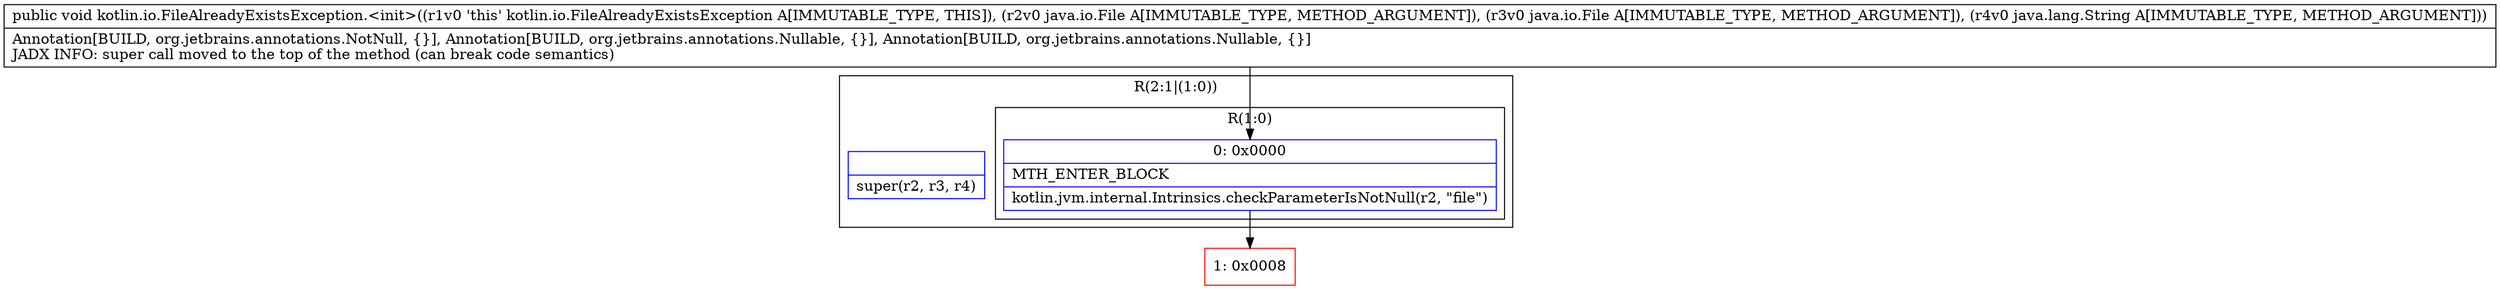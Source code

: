digraph "CFG forkotlin.io.FileAlreadyExistsException.\<init\>(Ljava\/io\/File;Ljava\/io\/File;Ljava\/lang\/String;)V" {
subgraph cluster_Region_2145518045 {
label = "R(2:1|(1:0))";
node [shape=record,color=blue];
Node_InsnContainer_194036223 [shape=record,label="{|super(r2, r3, r4)\l}"];
subgraph cluster_Region_246416359 {
label = "R(1:0)";
node [shape=record,color=blue];
Node_0 [shape=record,label="{0\:\ 0x0000|MTH_ENTER_BLOCK\l|kotlin.jvm.internal.Intrinsics.checkParameterIsNotNull(r2, \"file\")\l}"];
}
}
Node_1 [shape=record,color=red,label="{1\:\ 0x0008}"];
MethodNode[shape=record,label="{public void kotlin.io.FileAlreadyExistsException.\<init\>((r1v0 'this' kotlin.io.FileAlreadyExistsException A[IMMUTABLE_TYPE, THIS]), (r2v0 java.io.File A[IMMUTABLE_TYPE, METHOD_ARGUMENT]), (r3v0 java.io.File A[IMMUTABLE_TYPE, METHOD_ARGUMENT]), (r4v0 java.lang.String A[IMMUTABLE_TYPE, METHOD_ARGUMENT]))  | Annotation[BUILD, org.jetbrains.annotations.NotNull, \{\}], Annotation[BUILD, org.jetbrains.annotations.Nullable, \{\}], Annotation[BUILD, org.jetbrains.annotations.Nullable, \{\}]\lJADX INFO: super call moved to the top of the method (can break code semantics)\l}"];
MethodNode -> Node_0;
Node_0 -> Node_1;
}

